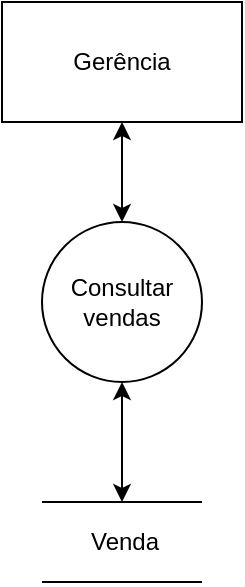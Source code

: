 <mxfile version="13.0.8" type="github"><diagram id="izAT3BkvDqC2eM6QaMl6" name="Page-1"><mxGraphModel dx="868" dy="482" grid="1" gridSize="10" guides="1" tooltips="1" connect="1" arrows="1" fold="1" page="1" pageScale="1" pageWidth="827" pageHeight="1169" math="0" shadow="0"><root><mxCell id="0"/><mxCell id="1" parent="0"/><mxCell id="d-h6-5O9ZZDbQgvL72JL-1" value="Consultar vendas" style="ellipse;whiteSpace=wrap;html=1;aspect=fixed;" vertex="1" parent="1"><mxGeometry x="190" y="160" width="80" height="80" as="geometry"/></mxCell><mxCell id="d-h6-5O9ZZDbQgvL72JL-2" value="Gerência" style="rounded=0;whiteSpace=wrap;html=1;" vertex="1" parent="1"><mxGeometry x="170" y="50" width="120" height="60" as="geometry"/></mxCell><mxCell id="d-h6-5O9ZZDbQgvL72JL-3" value="" style="endArrow=none;html=1;" edge="1" parent="1"><mxGeometry width="50" height="50" relative="1" as="geometry"><mxPoint x="190" y="300" as="sourcePoint"/><mxPoint x="270" y="300" as="targetPoint"/></mxGeometry></mxCell><mxCell id="d-h6-5O9ZZDbQgvL72JL-4" value="Venda" style="text;html=1;align=center;verticalAlign=middle;resizable=0;points=[];autosize=1;" vertex="1" parent="1"><mxGeometry x="206" y="310" width="50" height="20" as="geometry"/></mxCell><mxCell id="d-h6-5O9ZZDbQgvL72JL-5" value="" style="endArrow=none;html=1;" edge="1" parent="1"><mxGeometry width="50" height="50" relative="1" as="geometry"><mxPoint x="190" y="340" as="sourcePoint"/><mxPoint x="270" y="340" as="targetPoint"/></mxGeometry></mxCell><mxCell id="d-h6-5O9ZZDbQgvL72JL-6" value="" style="endArrow=classic;startArrow=classic;html=1;entryX=0.5;entryY=1;entryDx=0;entryDy=0;" edge="1" parent="1" source="d-h6-5O9ZZDbQgvL72JL-1" target="d-h6-5O9ZZDbQgvL72JL-2"><mxGeometry width="50" height="50" relative="1" as="geometry"><mxPoint x="390" y="280" as="sourcePoint"/><mxPoint x="440" y="230" as="targetPoint"/></mxGeometry></mxCell><mxCell id="d-h6-5O9ZZDbQgvL72JL-7" value="" style="endArrow=classic;startArrow=classic;html=1;entryX=0.5;entryY=1;entryDx=0;entryDy=0;" edge="1" parent="1" target="d-h6-5O9ZZDbQgvL72JL-1"><mxGeometry width="50" height="50" relative="1" as="geometry"><mxPoint x="230" y="300" as="sourcePoint"/><mxPoint x="440" y="230" as="targetPoint"/></mxGeometry></mxCell></root></mxGraphModel></diagram></mxfile>